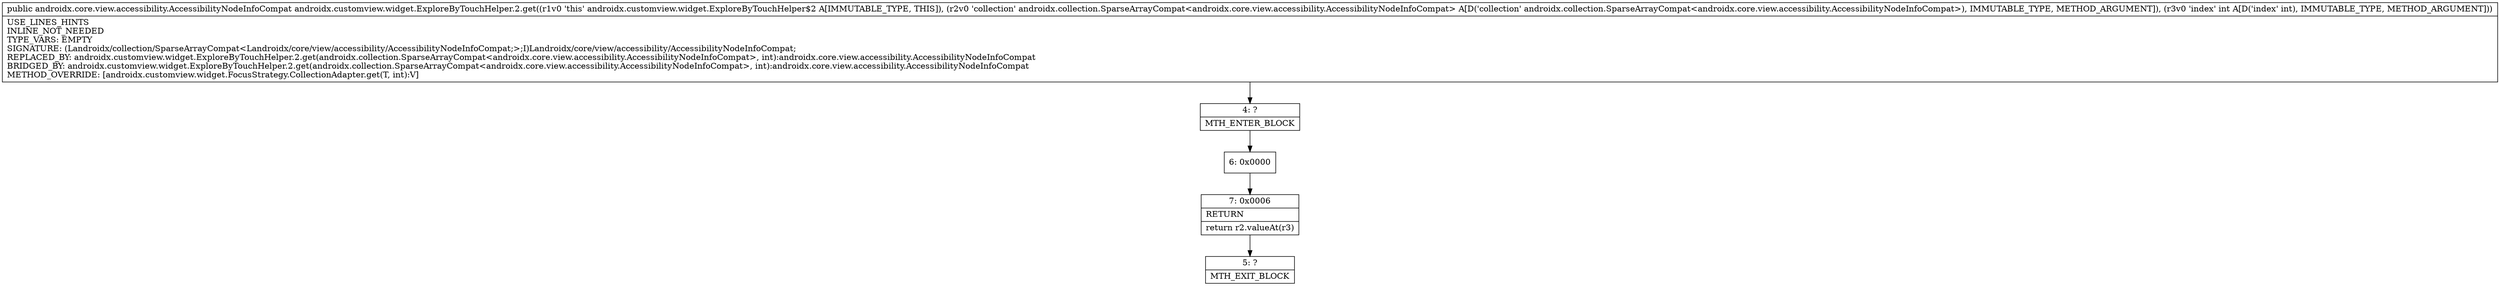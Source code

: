 digraph "CFG forandroidx.customview.widget.ExploreByTouchHelper.2.get(Landroidx\/collection\/SparseArrayCompat;I)Landroidx\/core\/view\/accessibility\/AccessibilityNodeInfoCompat;" {
Node_4 [shape=record,label="{4\:\ ?|MTH_ENTER_BLOCK\l}"];
Node_6 [shape=record,label="{6\:\ 0x0000}"];
Node_7 [shape=record,label="{7\:\ 0x0006|RETURN\l|return r2.valueAt(r3)\l}"];
Node_5 [shape=record,label="{5\:\ ?|MTH_EXIT_BLOCK\l}"];
MethodNode[shape=record,label="{public androidx.core.view.accessibility.AccessibilityNodeInfoCompat androidx.customview.widget.ExploreByTouchHelper.2.get((r1v0 'this' androidx.customview.widget.ExploreByTouchHelper$2 A[IMMUTABLE_TYPE, THIS]), (r2v0 'collection' androidx.collection.SparseArrayCompat\<androidx.core.view.accessibility.AccessibilityNodeInfoCompat\> A[D('collection' androidx.collection.SparseArrayCompat\<androidx.core.view.accessibility.AccessibilityNodeInfoCompat\>), IMMUTABLE_TYPE, METHOD_ARGUMENT]), (r3v0 'index' int A[D('index' int), IMMUTABLE_TYPE, METHOD_ARGUMENT]))  | USE_LINES_HINTS\lINLINE_NOT_NEEDED\lTYPE_VARS: EMPTY\lSIGNATURE: (Landroidx\/collection\/SparseArrayCompat\<Landroidx\/core\/view\/accessibility\/AccessibilityNodeInfoCompat;\>;I)Landroidx\/core\/view\/accessibility\/AccessibilityNodeInfoCompat;\lREPLACED_BY: androidx.customview.widget.ExploreByTouchHelper.2.get(androidx.collection.SparseArrayCompat\<androidx.core.view.accessibility.AccessibilityNodeInfoCompat\>, int):androidx.core.view.accessibility.AccessibilityNodeInfoCompat\lBRIDGED_BY: androidx.customview.widget.ExploreByTouchHelper.2.get(androidx.collection.SparseArrayCompat\<androidx.core.view.accessibility.AccessibilityNodeInfoCompat\>, int):androidx.core.view.accessibility.AccessibilityNodeInfoCompat\lMETHOD_OVERRIDE: [androidx.customview.widget.FocusStrategy.CollectionAdapter.get(T, int):V]\l}"];
MethodNode -> Node_4;Node_4 -> Node_6;
Node_6 -> Node_7;
Node_7 -> Node_5;
}

